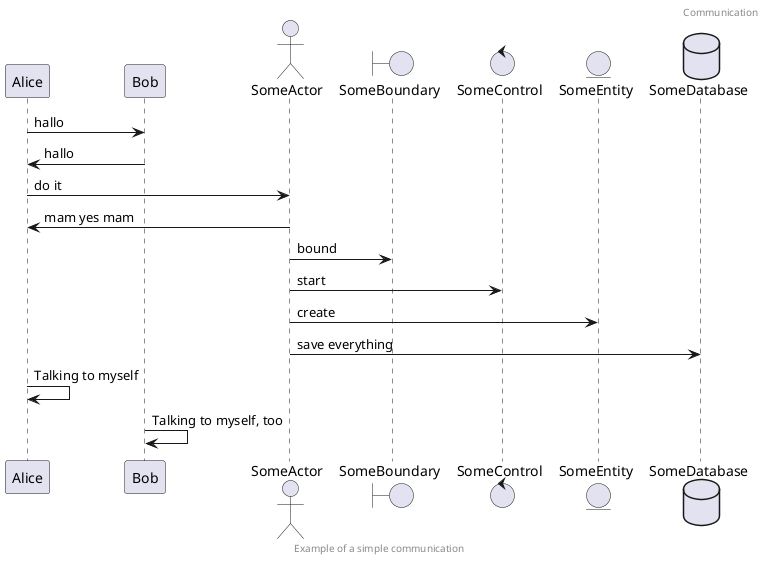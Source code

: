 @startuml

header
Communication
endheader

participant Alice
participant Bob

actor    SomeActor

boundary SomeBoundary
control  SomeControl
entity   SomeEntity
database SomeDatabase

Alice -> Bob: hallo
Bob -> Alice: hallo

Alice -> SomeActor: do it
SomeActor -> Alice: mam yes mam

SomeActor -> SomeBoundary: bound
SomeActor -> SomeControl: start
SomeActor -> SomeEntity: create
SomeActor -> SomeDatabase: save everything

Alice -> Alice: Talking to myself
Bob -> Bob: Talking to myself, too

footer Example of a simple communication

@enduml
